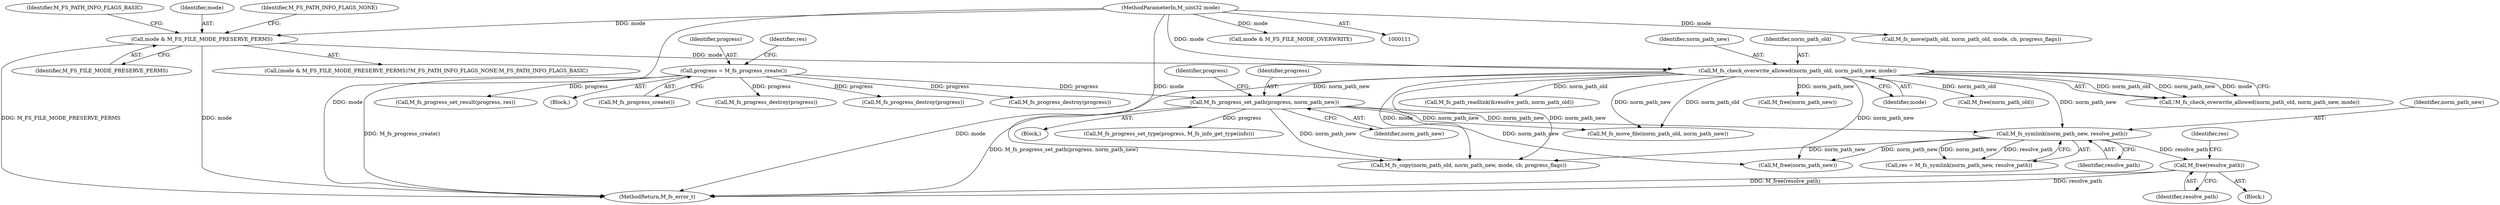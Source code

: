 digraph "0_mstdlib_db124b8f607dd0a40a9aef2d4d468fad433522a7_3@API" {
"1000318" [label="(Call,M_free(resolve_path))"];
"1000315" [label="(Call,M_fs_symlink(norm_path_new, resolve_path))"];
"1000236" [label="(Call,M_fs_check_overwrite_allowed(norm_path_old, norm_path_new, mode))"];
"1000216" [label="(Call,mode & M_FS_FILE_MODE_PRESERVE_PERMS)"];
"1000114" [label="(MethodParameterIn,M_uint32 mode)"];
"1000256" [label="(Call,M_fs_progress_set_path(progress, norm_path_new))"];
"1000206" [label="(Call,progress = M_fs_progress_create())"];
"1000383" [label="(Call,M_fs_progress_destroy(progress))"];
"1000301" [label="(Block,)"];
"1000241" [label="(Call,M_fs_progress_destroy(progress))"];
"1000206" [label="(Call,progress = M_fs_progress_create())"];
"1000208" [label="(Call,M_fs_progress_create())"];
"1000318" [label="(Call,M_free(resolve_path))"];
"1000236" [label="(Call,M_fs_check_overwrite_allowed(norm_path_old, norm_path_new, mode))"];
"1000313" [label="(Call,res = M_fs_symlink(norm_path_new, resolve_path))"];
"1000216" [label="(Call,mode & M_FS_FILE_MODE_PRESERVE_PERMS)"];
"1000329" [label="(Identifier,res)"];
"1000317" [label="(Identifier,resolve_path)"];
"1000114" [label="(MethodParameterIn,M_uint32 mode)"];
"1000239" [label="(Identifier,mode)"];
"1000319" [label="(Identifier,resolve_path)"];
"1000177" [label="(Call,M_fs_move(path_old, norm_path_old, mode, cb, progress_flags))"];
"1000218" [label="(Identifier,M_FS_FILE_MODE_PRESERVE_PERMS)"];
"1000251" [label="(Block,)"];
"1000245" [label="(Call,M_free(norm_path_old))"];
"1000324" [label="(Call,M_fs_move_file(norm_path_old, norm_path_new))"];
"1000235" [label="(Call,!M_fs_check_overwrite_allowed(norm_path_old, norm_path_new, mode))"];
"1000219" [label="(Identifier,M_FS_PATH_INFO_FLAGS_NONE)"];
"1000334" [label="(Call,M_fs_copy(norm_path_old, norm_path_new, mode, cb, progress_flags))"];
"1000238" [label="(Identifier,norm_path_new)"];
"1000215" [label="(Call,(mode & M_FS_FILE_MODE_PRESERVE_PERMS)?M_FS_PATH_INFO_FLAGS_NONE:M_FS_PATH_INFO_FLAGS_BASIC)"];
"1000220" [label="(Identifier,M_FS_PATH_INFO_FLAGS_BASIC)"];
"1000259" [label="(Call,M_fs_progress_set_type(progress, M_fs_info_get_type(info)))"];
"1000304" [label="(Call,M_fs_path_readlink(&resolve_path, norm_path_old))"];
"1000260" [label="(Identifier,progress)"];
"1000391" [label="(MethodReturn,M_fs_error_t)"];
"1000353" [label="(Call,mode & M_FS_FILE_MODE_OVERWRITE)"];
"1000210" [label="(Identifier,res)"];
"1000237" [label="(Identifier,norm_path_old)"];
"1000315" [label="(Call,M_fs_symlink(norm_path_new, resolve_path))"];
"1000370" [label="(Call,M_fs_progress_set_result(progress, res))"];
"1000256" [label="(Call,M_fs_progress_set_path(progress, norm_path_new))"];
"1000117" [label="(Block,)"];
"1000226" [label="(Call,M_fs_progress_destroy(progress))"];
"1000217" [label="(Identifier,mode)"];
"1000243" [label="(Call,M_free(norm_path_new))"];
"1000316" [label="(Identifier,norm_path_new)"];
"1000257" [label="(Identifier,progress)"];
"1000385" [label="(Call,M_free(norm_path_new))"];
"1000207" [label="(Identifier,progress)"];
"1000258" [label="(Identifier,norm_path_new)"];
"1000318" -> "1000301"  [label="AST: "];
"1000318" -> "1000319"  [label="CFG: "];
"1000319" -> "1000318"  [label="AST: "];
"1000329" -> "1000318"  [label="CFG: "];
"1000318" -> "1000391"  [label="DDG: M_free(resolve_path)"];
"1000318" -> "1000391"  [label="DDG: resolve_path"];
"1000315" -> "1000318"  [label="DDG: resolve_path"];
"1000315" -> "1000313"  [label="AST: "];
"1000315" -> "1000317"  [label="CFG: "];
"1000316" -> "1000315"  [label="AST: "];
"1000317" -> "1000315"  [label="AST: "];
"1000313" -> "1000315"  [label="CFG: "];
"1000315" -> "1000313"  [label="DDG: norm_path_new"];
"1000315" -> "1000313"  [label="DDG: resolve_path"];
"1000236" -> "1000315"  [label="DDG: norm_path_new"];
"1000256" -> "1000315"  [label="DDG: norm_path_new"];
"1000315" -> "1000334"  [label="DDG: norm_path_new"];
"1000315" -> "1000385"  [label="DDG: norm_path_new"];
"1000236" -> "1000235"  [label="AST: "];
"1000236" -> "1000239"  [label="CFG: "];
"1000237" -> "1000236"  [label="AST: "];
"1000238" -> "1000236"  [label="AST: "];
"1000239" -> "1000236"  [label="AST: "];
"1000235" -> "1000236"  [label="CFG: "];
"1000236" -> "1000391"  [label="DDG: mode"];
"1000236" -> "1000235"  [label="DDG: norm_path_old"];
"1000236" -> "1000235"  [label="DDG: norm_path_new"];
"1000236" -> "1000235"  [label="DDG: mode"];
"1000216" -> "1000236"  [label="DDG: mode"];
"1000114" -> "1000236"  [label="DDG: mode"];
"1000236" -> "1000243"  [label="DDG: norm_path_new"];
"1000236" -> "1000245"  [label="DDG: norm_path_old"];
"1000236" -> "1000256"  [label="DDG: norm_path_new"];
"1000236" -> "1000304"  [label="DDG: norm_path_old"];
"1000236" -> "1000324"  [label="DDG: norm_path_old"];
"1000236" -> "1000324"  [label="DDG: norm_path_new"];
"1000236" -> "1000334"  [label="DDG: norm_path_new"];
"1000236" -> "1000334"  [label="DDG: mode"];
"1000236" -> "1000385"  [label="DDG: norm_path_new"];
"1000216" -> "1000215"  [label="AST: "];
"1000216" -> "1000218"  [label="CFG: "];
"1000217" -> "1000216"  [label="AST: "];
"1000218" -> "1000216"  [label="AST: "];
"1000219" -> "1000216"  [label="CFG: "];
"1000220" -> "1000216"  [label="CFG: "];
"1000216" -> "1000391"  [label="DDG: mode"];
"1000216" -> "1000391"  [label="DDG: M_FS_FILE_MODE_PRESERVE_PERMS"];
"1000114" -> "1000216"  [label="DDG: mode"];
"1000114" -> "1000111"  [label="AST: "];
"1000114" -> "1000391"  [label="DDG: mode"];
"1000114" -> "1000177"  [label="DDG: mode"];
"1000114" -> "1000334"  [label="DDG: mode"];
"1000114" -> "1000353"  [label="DDG: mode"];
"1000256" -> "1000251"  [label="AST: "];
"1000256" -> "1000258"  [label="CFG: "];
"1000257" -> "1000256"  [label="AST: "];
"1000258" -> "1000256"  [label="AST: "];
"1000260" -> "1000256"  [label="CFG: "];
"1000256" -> "1000391"  [label="DDG: M_fs_progress_set_path(progress, norm_path_new)"];
"1000206" -> "1000256"  [label="DDG: progress"];
"1000256" -> "1000259"  [label="DDG: progress"];
"1000256" -> "1000324"  [label="DDG: norm_path_new"];
"1000256" -> "1000334"  [label="DDG: norm_path_new"];
"1000256" -> "1000385"  [label="DDG: norm_path_new"];
"1000206" -> "1000117"  [label="AST: "];
"1000206" -> "1000208"  [label="CFG: "];
"1000207" -> "1000206"  [label="AST: "];
"1000208" -> "1000206"  [label="AST: "];
"1000210" -> "1000206"  [label="CFG: "];
"1000206" -> "1000391"  [label="DDG: M_fs_progress_create()"];
"1000206" -> "1000226"  [label="DDG: progress"];
"1000206" -> "1000241"  [label="DDG: progress"];
"1000206" -> "1000370"  [label="DDG: progress"];
"1000206" -> "1000383"  [label="DDG: progress"];
}
